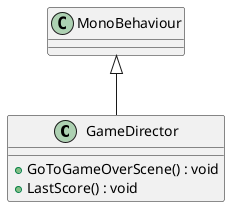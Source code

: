 @startuml
class GameDirector {
    + GoToGameOverScene() : void
    + LastScore() : void
}
MonoBehaviour <|-- GameDirector
@enduml
